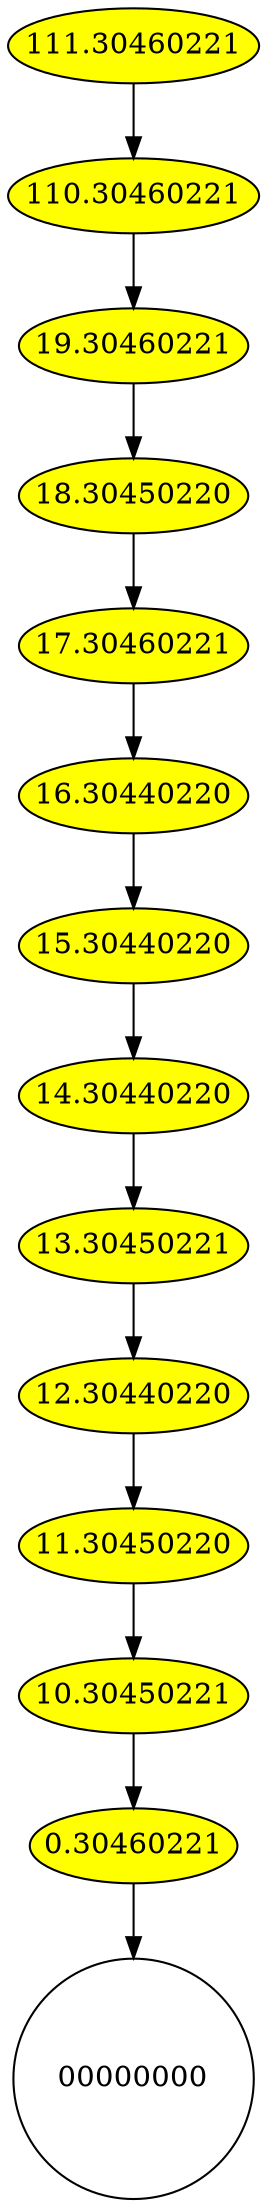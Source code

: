 digraph DAG {
{
 node [style="filled", fillcolor="yellow", fontcolor="black", margin="0.01"]"111.30460221" -> "110.30460221";
"110.30460221" -> "19.30460221";
"19.30460221" -> "18.30450220";
"18.30450220" -> "17.30460221";
"17.30460221" -> "16.30440220";
"16.30440220" -> "15.30440220";
"15.30440220" -> "14.30440220";
"14.30440220" -> "13.30450221";
"13.30450221" -> "12.30440220";
"12.30440220" -> "11.30450220";
"11.30450220" -> "10.30450221";
"10.30450221" -> "0.30460221";
}
"0.30460221" -> "00000000";
"00000000" [fillcolor="red",shape="circle"];
}

